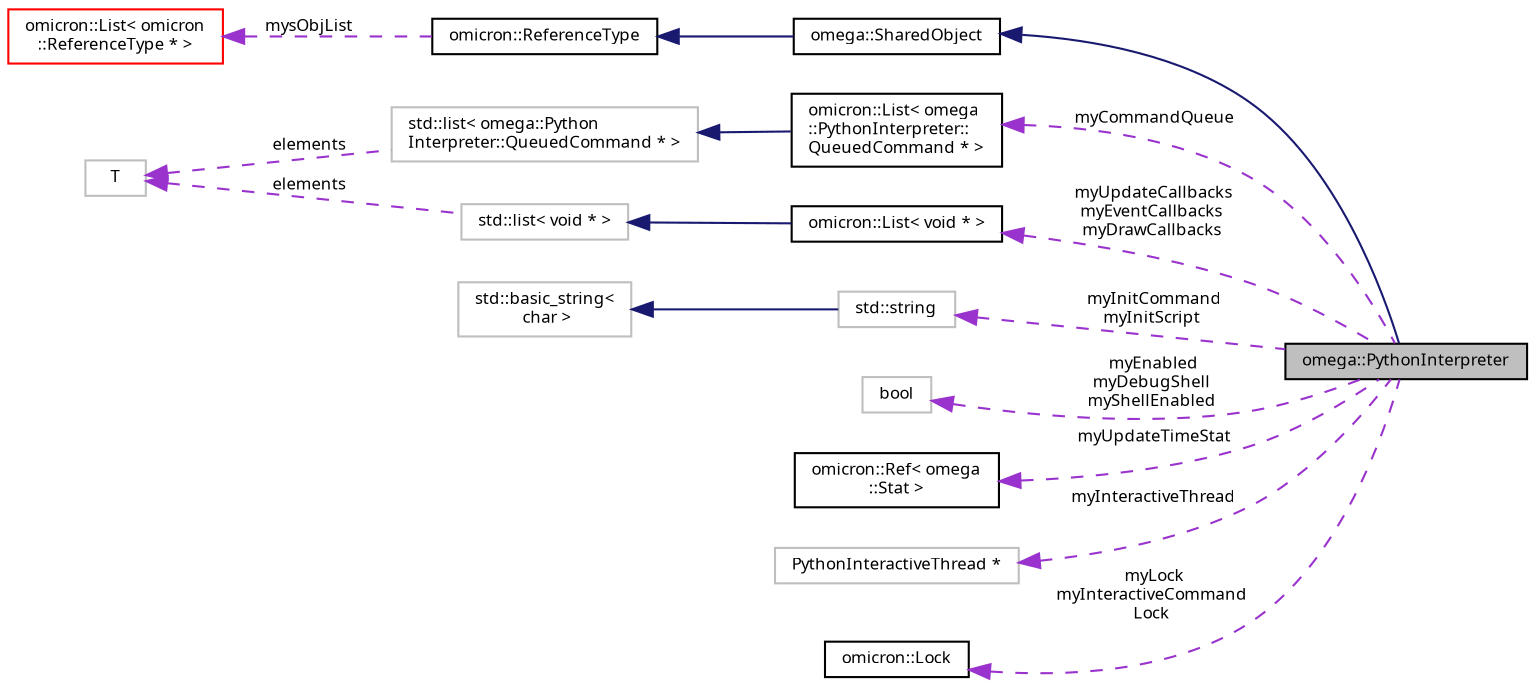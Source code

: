 digraph "omega::PythonInterpreter"
{
  bgcolor="transparent";
  edge [fontname="FreeSans.ttf",fontsize="8",labelfontname="FreeSans.ttf",labelfontsize="8"];
  node [fontname="FreeSans.ttf",fontsize="8",shape=record];
  rankdir="LR";
  Node1 [label="omega::PythonInterpreter",height=0.2,width=0.4,color="black", fillcolor="grey75", style="filled" fontcolor="black"];
  Node2 -> Node1 [dir="back",color="midnightblue",fontsize="8",style="solid",fontname="FreeSans.ttf"];
  Node2 [label="omega::SharedObject",height=0.2,width=0.4,color="black",URL="$classomega_1_1_shared_object.html"];
  Node3 -> Node2 [dir="back",color="midnightblue",fontsize="8",style="solid",fontname="FreeSans.ttf"];
  Node3 [label="omicron::ReferenceType",height=0.2,width=0.4,color="black",URL="$classomicron_1_1_reference_type.html",tooltip="Implements a base class for reference-counted types. "];
  Node4 -> Node3 [dir="back",color="darkorchid3",fontsize="8",style="dashed",label=" mysObjList" ,fontname="FreeSans.ttf"];
  Node4 [label="omicron::List\< omicron\l::ReferenceType * \>",height=0.2,width=0.4,color="red",URL="$classomicron_1_1_list.html"];
  Node5 -> Node1 [dir="back",color="darkorchid3",fontsize="8",style="dashed",label=" myCommandQueue" ,fontname="FreeSans.ttf"];
  Node5 [label="omicron::List\< omega\l::PythonInterpreter::\lQueuedCommand * \>",height=0.2,width=0.4,color="black",URL="$classomicron_1_1_list.html"];
  Node6 -> Node5 [dir="back",color="midnightblue",fontsize="8",style="solid",fontname="FreeSans.ttf"];
  Node6 [label="std::list\< omega::Python\lInterpreter::QueuedCommand * \>",height=0.2,width=0.4,color="grey75",tooltip="STL class. "];
  Node7 -> Node6 [dir="back",color="darkorchid3",fontsize="8",style="dashed",label=" elements" ,fontname="FreeSans.ttf"];
  Node7 [label="T",height=0.2,width=0.4,color="grey75"];
  Node8 -> Node1 [dir="back",color="darkorchid3",fontsize="8",style="dashed",label=" myInitCommand\nmyInitScript" ,fontname="FreeSans.ttf"];
  Node8 [label="std::string",height=0.2,width=0.4,color="grey75",tooltip="STL class. "];
  Node9 -> Node8 [dir="back",color="midnightblue",fontsize="8",style="solid",fontname="FreeSans.ttf"];
  Node9 [label="std::basic_string\<\l char \>",height=0.2,width=0.4,color="grey75",tooltip="STL class. "];
  Node10 -> Node1 [dir="back",color="darkorchid3",fontsize="8",style="dashed",label=" myEnabled\nmyDebugShell\nmyShellEnabled" ,fontname="FreeSans.ttf"];
  Node10 [label="bool",height=0.2,width=0.4,color="grey75"];
  Node11 -> Node1 [dir="back",color="darkorchid3",fontsize="8",style="dashed",label=" myUpdateTimeStat" ,fontname="FreeSans.ttf"];
  Node11 [label="omicron::Ref\< omega\l::Stat \>",height=0.2,width=0.4,color="black",URL="$classomicron_1_1_ref.html"];
  Node12 -> Node1 [dir="back",color="darkorchid3",fontsize="8",style="dashed",label=" myInteractiveThread" ,fontname="FreeSans.ttf"];
  Node12 [label="PythonInteractiveThread *",height=0.2,width=0.4,color="grey75"];
  Node13 -> Node1 [dir="back",color="darkorchid3",fontsize="8",style="dashed",label=" myUpdateCallbacks\nmyEventCallbacks\nmyDrawCallbacks" ,fontname="FreeSans.ttf"];
  Node13 [label="omicron::List\< void * \>",height=0.2,width=0.4,color="black",URL="$classomicron_1_1_list.html"];
  Node14 -> Node13 [dir="back",color="midnightblue",fontsize="8",style="solid",fontname="FreeSans.ttf"];
  Node14 [label="std::list\< void * \>",height=0.2,width=0.4,color="grey75",tooltip="STL class. "];
  Node7 -> Node14 [dir="back",color="darkorchid3",fontsize="8",style="dashed",label=" elements" ,fontname="FreeSans.ttf"];
  Node15 -> Node1 [dir="back",color="darkorchid3",fontsize="8",style="dashed",label=" myLock\nmyInteractiveCommand\lLock" ,fontname="FreeSans.ttf"];
  Node15 [label="omicron::Lock",height=0.2,width=0.4,color="black",URL="$classomicron_1_1_lock.html"];
}
